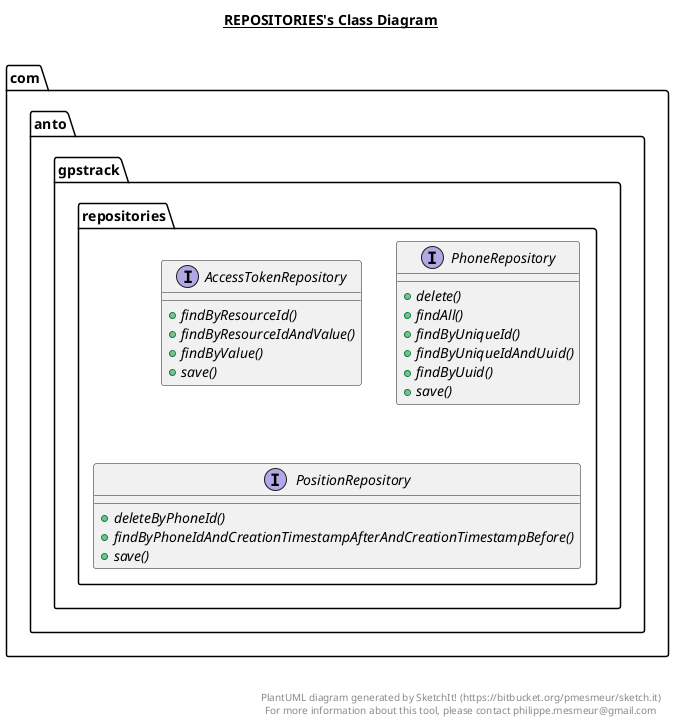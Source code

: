 @startuml

title __REPOSITORIES's Class Diagram__\n

  namespace com.anto.gpstrack {
    namespace repositories {
      interface com.anto.gpstrack.repositories.AccessTokenRepository {
          {abstract} + findByResourceId()
          {abstract} + findByResourceIdAndValue()
          {abstract} + findByValue()
          {abstract} + save()
      }
    }
  }
  

  namespace com.anto.gpstrack {
    namespace repositories {
      interface com.anto.gpstrack.repositories.PhoneRepository {
          {abstract} + delete()
          {abstract} + findAll()
          {abstract} + findByUniqueId()
          {abstract} + findByUniqueIdAndUuid()
          {abstract} + findByUuid()
          {abstract} + save()
      }
    }
  }
  

  namespace com.anto.gpstrack {
    namespace repositories {
      interface com.anto.gpstrack.repositories.PositionRepository {
          {abstract} + deleteByPhoneId()
          {abstract} + findByPhoneIdAndCreationTimestampAfterAndCreationTimestampBefore()
          {abstract} + save()
      }
    }
  }
  



right footer


PlantUML diagram generated by SketchIt! (https://bitbucket.org/pmesmeur/sketch.it)
For more information about this tool, please contact philippe.mesmeur@gmail.com
endfooter

@enduml
